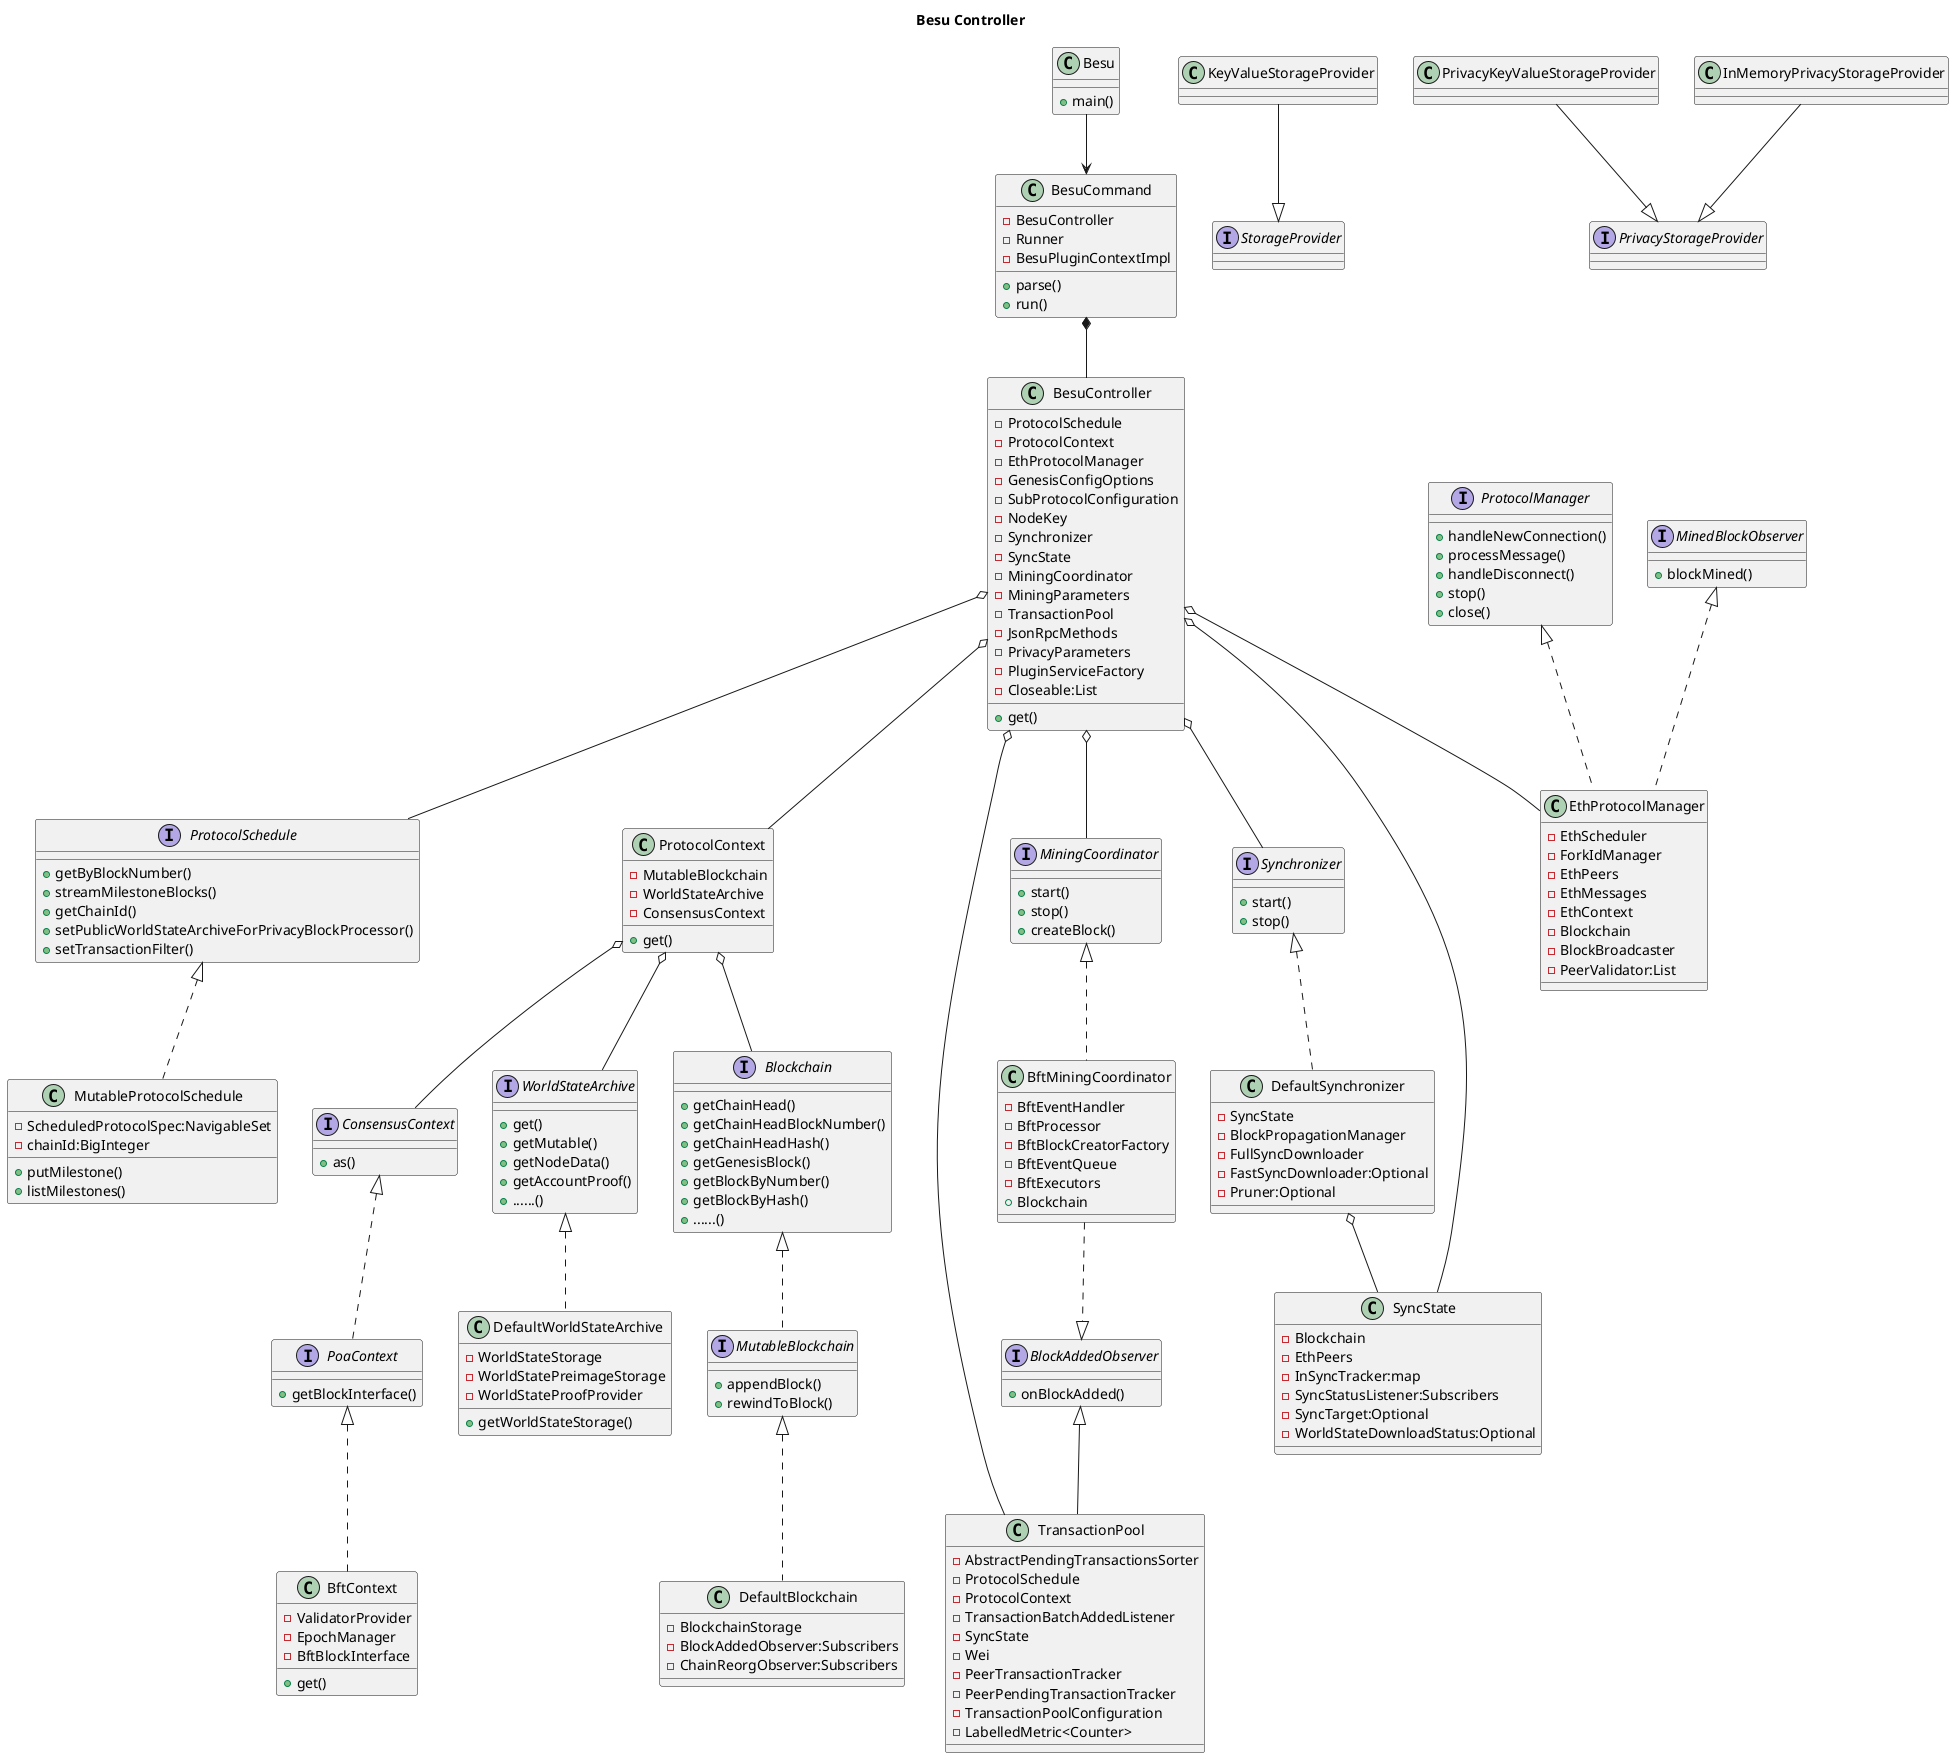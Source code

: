 @startuml

title "Besu Controller"
scale 1.0

class Besu {
    +main()
}

class BesuCommand {
    -BesuController
    -Runner
    -BesuPluginContextImpl
    +parse()
    +run()
}

class BesuController {
    -ProtocolSchedule
    -ProtocolContext
    -EthProtocolManager
    -GenesisConfigOptions
    -SubProtocolConfiguration
    -NodeKey
    -Synchronizer
    -SyncState
    -MiningCoordinator
    -MiningParameters
    -TransactionPool
    -JsonRpcMethods
    -PrivacyParameters
    -PluginServiceFactory
    -Closeable:List
    +get()
}

class DefaultSynchronizer {
    -SyncState
    -BlockPropagationManager
    -FullSyncDownloader
    -FastSyncDownloader:Optional
    -Pruner:Optional
}

interface Synchronizer {
    +start()
    +stop()
}

class BftMiningCoordinator {
    -BftEventHandler
    -BftProcessor
    -BftBlockCreatorFactory
    -BftEventQueue
    -BftExecutors
    +Blockchain
}

interface MiningCoordinator {
    +start()
    +stop()
    +createBlock()
}

interface BlockAddedObserver {
    +onBlockAdded()
}

Besu --> BesuCommand

BesuCommand *-- BesuController
MiningCoordinator <|.. BftMiningCoordinator
BftMiningCoordinator ..|> BlockAddedObserver
Synchronizer <|.. DefaultSynchronizer
BesuController o-- MiningCoordinator
BesuController o-- Synchronizer

interface ProtocolSchedule {
    +getByBlockNumber()
    +streamMilestoneBlocks()
    +getChainId()
    +setPublicWorldStateArchiveForPrivacyBlockProcessor()
    +setTransactionFilter()
}

class MutableProtocolSchedule {
    -ScheduledProtocolSpec:NavigableSet
    -chainId:BigInteger
    +putMilestone()
    +listMilestones()
}

ProtocolSchedule <|.. MutableProtocolSchedule
BesuController o-- ProtocolSchedule

class ProtocolContext {
    -MutableBlockchain
    -WorldStateArchive
    -ConsensusContext
    +get()
}

interface Blockchain {
    +getChainHead()
    +getChainHeadBlockNumber()
    +getChainHeadHash()
    +getGenesisBlock()
    +getBlockByNumber()
    +getBlockByHash()
    +......()
}

interface MutableBlockchain {
    +appendBlock()
    +rewindToBlock()
}

class DefaultBlockchain {
    -BlockchainStorage
    -BlockAddedObserver:Subscribers
    -ChainReorgObserver:Subscribers
}


Blockchain <|..MutableBlockchain
MutableBlockchain <|.. DefaultBlockchain
ProtocolContext o-- Blockchain
BesuController o-- ProtocolContext

interface WorldStateArchive {
    +get()
    +getMutable()
    +getNodeData()
    +getAccountProof()
    +......()
}

class DefaultWorldStateArchive {
    -WorldStateStorage
    -WorldStatePreimageStorage
    -WorldStateProofProvider
    +getWorldStateStorage()
}

WorldStateArchive <|.. DefaultWorldStateArchive
ProtocolContext o-- WorldStateArchive

interface ConsensusContext {
    +as()
}
interface PoaContext {
    +getBlockInterface()
}

class BftContext {
    -ValidatorProvider
    -EpochManager
    -BftBlockInterface
    +get()
}
ConsensusContext <|.. PoaContext
PoaContext <|.. BftContext
ProtocolContext o-- ConsensusContext

interface MinedBlockObserver {
    +blockMined()
}

interface ProtocolManager {
    +handleNewConnection()
    +processMessage()
    +handleDisconnect()
    +stop()
    +close()
}

class EthProtocolManager {
    -EthScheduler
    -ForkIdManager
    -EthPeers
    -EthMessages
    -EthContext
    -Blockchain
    -BlockBroadcaster
    -PeerValidator:List
}

ProtocolManager <|.. EthProtocolManager
MinedBlockObserver <|.. EthProtocolManager
BesuController o-- EthProtocolManager

class SyncState {
    -Blockchain
    -EthPeers
    -InSyncTracker:map
    -SyncStatusListener:Subscribers
    -SyncTarget:Optional
    -WorldStateDownloadStatus:Optional
}

BesuController o-- SyncState
DefaultSynchronizer o-- SyncState

class TransactionPool {
    -AbstractPendingTransactionsSorter
    -ProtocolSchedule
    -ProtocolContext
    -TransactionBatchAddedListener
    -SyncState
    -Wei
    -PeerTransactionTracker
    -PeerPendingTransactionTracker
    -TransactionPoolConfiguration
    -LabelledMetric<Counter>
}

BlockAddedObserver <|-- TransactionPool
BesuController o-- TransactionPool

interface StorageProvider {

}

class KeyValueStorageProvider {

}

KeyValueStorageProvider --|> StorageProvider


interface PrivacyStorageProvider {

}

class PrivacyKeyValueStorageProvider {

}

class InMemoryPrivacyStorageProvider {

}

PrivacyKeyValueStorageProvider --|> PrivacyStorageProvider
InMemoryPrivacyStorageProvider --|> PrivacyStorageProvider

@enduml